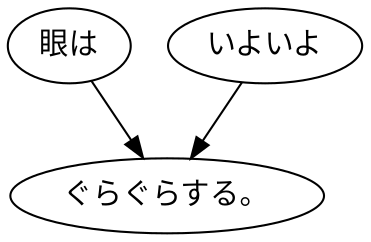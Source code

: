 digraph graph1207 {
	node0 [label="眼は"];
	node1 [label="いよいよ"];
	node2 [label="ぐらぐらする。"];
	node0 -> node2;
	node1 -> node2;
}
